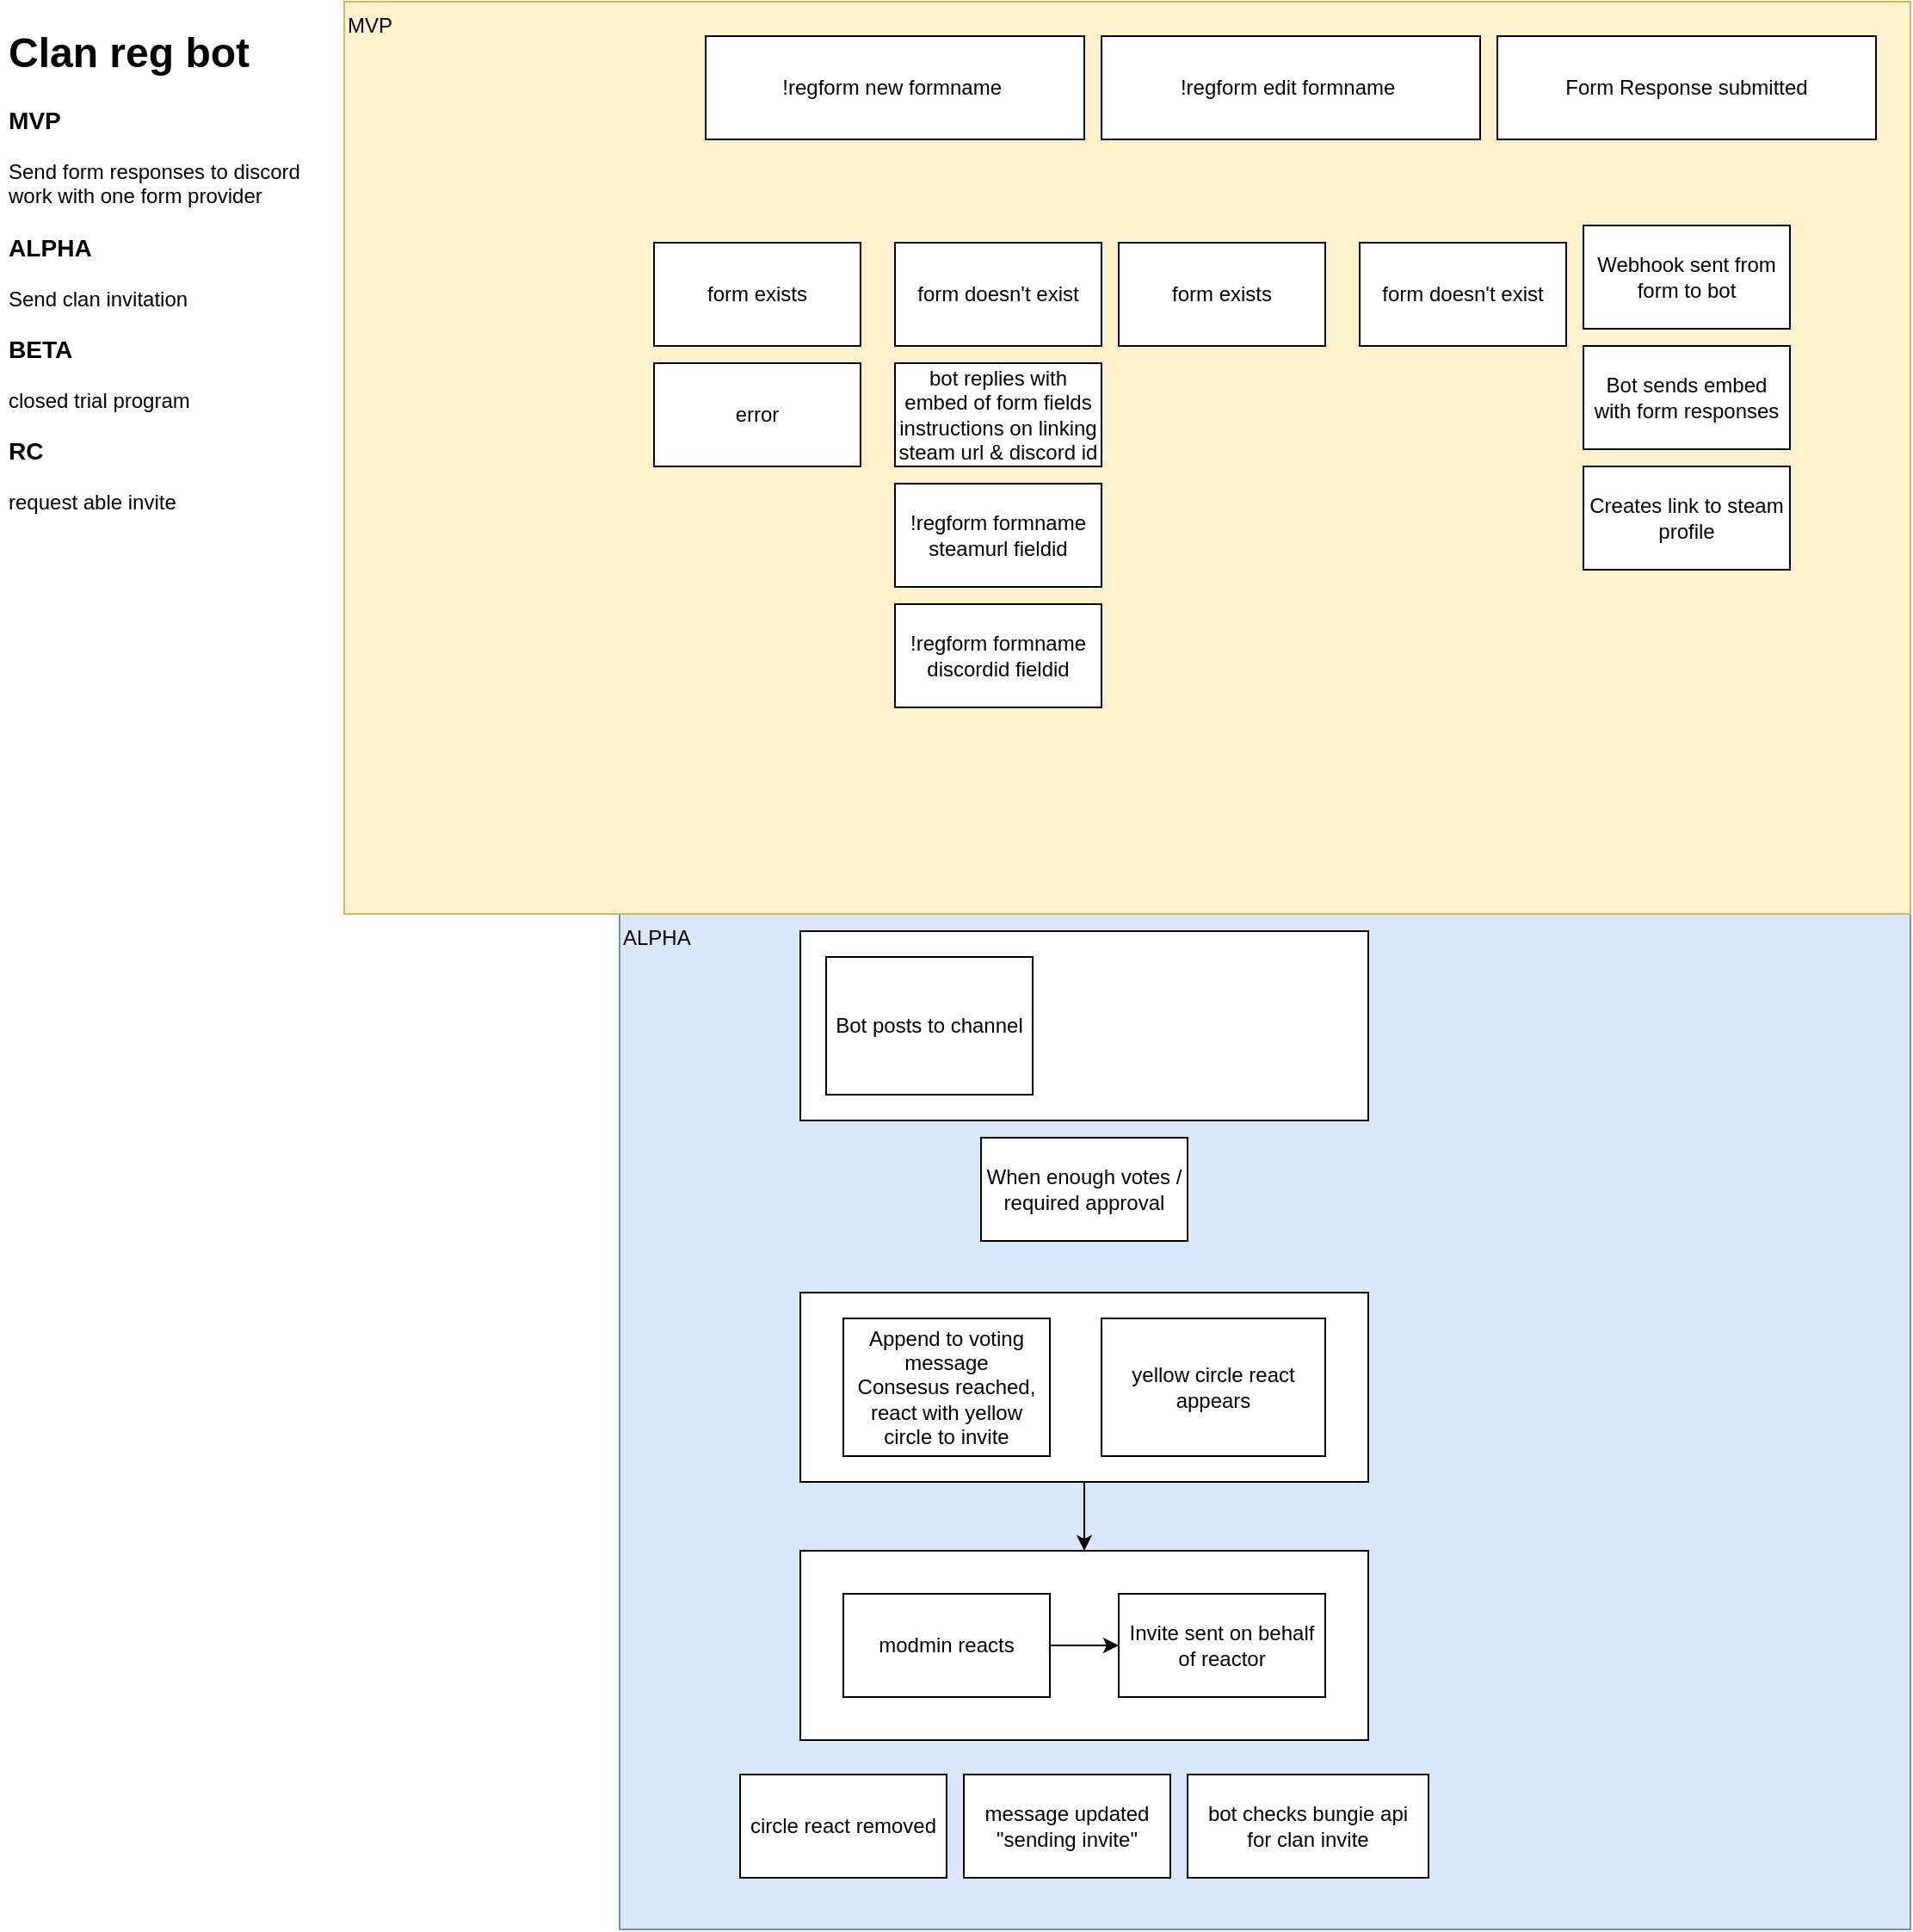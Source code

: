 <mxfile version="14.6.9" type="github">
  <diagram id="RfpNTJ9veeR0UO0Lct0X" name="Page-1">
    <mxGraphModel dx="1172" dy="1154" grid="1" gridSize="10" guides="1" tooltips="1" connect="1" arrows="1" fold="1" page="1" pageScale="1" pageWidth="1654" pageHeight="1169" math="0" shadow="0">
      <root>
        <mxCell id="0" />
        <mxCell id="1" parent="0" />
        <mxCell id="N6XDs_oPTWnc6v9uHJOH-54" value="ALPHA" style="rounded=0;whiteSpace=wrap;html=1;fillColor=#dae8fc;strokeColor=#6c8ebf;align=left;verticalAlign=top;" vertex="1" parent="1">
          <mxGeometry x="890" y="560" width="750" height="590" as="geometry" />
        </mxCell>
        <mxCell id="N6XDs_oPTWnc6v9uHJOH-49" value="" style="rounded=0;whiteSpace=wrap;html=1;" vertex="1" parent="1">
          <mxGeometry x="995" y="930" width="330" height="110" as="geometry" />
        </mxCell>
        <mxCell id="N6XDs_oPTWnc6v9uHJOH-53" style="edgeStyle=none;rounded=0;orthogonalLoop=1;jettySize=auto;html=1;exitX=0.5;exitY=1;exitDx=0;exitDy=0;" edge="1" parent="1" source="N6XDs_oPTWnc6v9uHJOH-46" target="N6XDs_oPTWnc6v9uHJOH-49">
          <mxGeometry relative="1" as="geometry" />
        </mxCell>
        <mxCell id="N6XDs_oPTWnc6v9uHJOH-46" value="" style="rounded=0;whiteSpace=wrap;html=1;" vertex="1" parent="1">
          <mxGeometry x="995" y="780" width="330" height="110" as="geometry" />
        </mxCell>
        <mxCell id="N6XDs_oPTWnc6v9uHJOH-40" value="&lt;h1&gt;Clan reg bot&lt;/h1&gt;&lt;h3&gt;MVP&lt;/h3&gt;&lt;div&gt;Send form responses to discord&lt;/div&gt;&lt;div&gt;work with one form provider&lt;/div&gt;&lt;h3&gt;ALPHA&lt;/h3&gt;&lt;div&gt;Send clan invitation&lt;/div&gt;&lt;div&gt;&lt;h3&gt;BETA&lt;/h3&gt;&lt;/div&gt;&lt;div&gt;closed trial program&lt;/div&gt;&lt;h3&gt;RC&lt;/h3&gt;&lt;div&gt;request able invite&lt;/div&gt;" style="text;html=1;strokeColor=none;fillColor=none;spacing=5;spacingTop=-20;whiteSpace=wrap;overflow=hidden;rounded=0;" vertex="1" parent="1">
          <mxGeometry x="530" y="40" width="190" height="370" as="geometry" />
        </mxCell>
        <mxCell id="N6XDs_oPTWnc6v9uHJOH-41" value="When enough votes / required approval" style="rounded=0;whiteSpace=wrap;html=1;" vertex="1" parent="1">
          <mxGeometry x="1100" y="690" width="120" height="60" as="geometry" />
        </mxCell>
        <mxCell id="N6XDs_oPTWnc6v9uHJOH-42" value="yellow circle react appears" style="rounded=0;whiteSpace=wrap;html=1;" vertex="1" parent="1">
          <mxGeometry x="1170" y="795" width="130" height="80" as="geometry" />
        </mxCell>
        <mxCell id="N6XDs_oPTWnc6v9uHJOH-43" value="Append to voting message&lt;br&gt;Consesus reached, react with yellow circle to invite" style="rounded=0;whiteSpace=wrap;html=1;" vertex="1" parent="1">
          <mxGeometry x="1020" y="795" width="120" height="80" as="geometry" />
        </mxCell>
        <mxCell id="N6XDs_oPTWnc6v9uHJOH-48" style="edgeStyle=none;rounded=0;orthogonalLoop=1;jettySize=auto;html=1;exitX=1;exitY=0.5;exitDx=0;exitDy=0;" edge="1" parent="1" source="N6XDs_oPTWnc6v9uHJOH-44" target="N6XDs_oPTWnc6v9uHJOH-45">
          <mxGeometry relative="1" as="geometry" />
        </mxCell>
        <mxCell id="N6XDs_oPTWnc6v9uHJOH-44" value="modmin reacts" style="rounded=0;whiteSpace=wrap;html=1;" vertex="1" parent="1">
          <mxGeometry x="1020" y="955" width="120" height="60" as="geometry" />
        </mxCell>
        <mxCell id="N6XDs_oPTWnc6v9uHJOH-45" value="Invite sent on behalf of reactor" style="rounded=0;whiteSpace=wrap;html=1;" vertex="1" parent="1">
          <mxGeometry x="1180" y="955" width="120" height="60" as="geometry" />
        </mxCell>
        <mxCell id="N6XDs_oPTWnc6v9uHJOH-47" value="&lt;span style=&quot;font-weight: normal&quot;&gt;bot checks bungie api&lt;br&gt;for clan invite&lt;br&gt;&lt;/span&gt;" style="rounded=0;whiteSpace=wrap;html=1;fontStyle=1" vertex="1" parent="1">
          <mxGeometry x="1220" y="1060" width="140" height="60" as="geometry" />
        </mxCell>
        <mxCell id="N6XDs_oPTWnc6v9uHJOH-50" value="circle react removed" style="rounded=0;whiteSpace=wrap;html=1;" vertex="1" parent="1">
          <mxGeometry x="960" y="1060" width="120" height="60" as="geometry" />
        </mxCell>
        <mxCell id="N6XDs_oPTWnc6v9uHJOH-51" value="message updated&lt;br&gt;&quot;sending invite&quot;" style="rounded=0;whiteSpace=wrap;html=1;" vertex="1" parent="1">
          <mxGeometry x="1090" y="1060" width="120" height="60" as="geometry" />
        </mxCell>
        <mxCell id="N6XDs_oPTWnc6v9uHJOH-55" value="MVP" style="rounded=0;whiteSpace=wrap;html=1;fillColor=#fff2cc;strokeColor=#d6b656;align=left;verticalAlign=top;" vertex="1" parent="1">
          <mxGeometry x="730" y="30" width="910" height="530" as="geometry" />
        </mxCell>
        <mxCell id="N6XDs_oPTWnc6v9uHJOH-56" value="Form Response submitted" style="rounded=0;whiteSpace=wrap;html=1;" vertex="1" parent="1">
          <mxGeometry x="1400" y="50" width="220" height="60" as="geometry" />
        </mxCell>
        <mxCell id="N6XDs_oPTWnc6v9uHJOH-57" value="Webhook sent from form to bot" style="rounded=0;whiteSpace=wrap;html=1;" vertex="1" parent="1">
          <mxGeometry x="1450" y="160" width="120" height="60" as="geometry" />
        </mxCell>
        <mxCell id="N6XDs_oPTWnc6v9uHJOH-58" value="!regform new formname&amp;nbsp;" style="rounded=0;whiteSpace=wrap;html=1;" vertex="1" parent="1">
          <mxGeometry x="940" y="50" width="220" height="60" as="geometry" />
        </mxCell>
        <mxCell id="N6XDs_oPTWnc6v9uHJOH-59" value="!regform formname steamurl fieldid" style="rounded=0;whiteSpace=wrap;html=1;" vertex="1" parent="1">
          <mxGeometry x="1050" y="310" width="120" height="60" as="geometry" />
        </mxCell>
        <mxCell id="N6XDs_oPTWnc6v9uHJOH-62" value="" style="rounded=0;whiteSpace=wrap;html=1;" vertex="1" parent="1">
          <mxGeometry x="995" y="570" width="330" height="110" as="geometry" />
        </mxCell>
        <mxCell id="N6XDs_oPTWnc6v9uHJOH-64" value="form exists" style="rounded=0;whiteSpace=wrap;html=1;" vertex="1" parent="1">
          <mxGeometry x="910" y="170" width="120" height="60" as="geometry" />
        </mxCell>
        <mxCell id="N6XDs_oPTWnc6v9uHJOH-65" value="form doesn&#39;t exist" style="rounded=0;whiteSpace=wrap;html=1;" vertex="1" parent="1">
          <mxGeometry x="1050" y="170" width="120" height="60" as="geometry" />
        </mxCell>
        <mxCell id="N6XDs_oPTWnc6v9uHJOH-66" value="bot replies with embed of form fields&lt;br&gt;instructions on linking steam url &amp;amp; discord id" style="rounded=0;whiteSpace=wrap;html=1;" vertex="1" parent="1">
          <mxGeometry x="1050" y="240" width="120" height="60" as="geometry" />
        </mxCell>
        <mxCell id="N6XDs_oPTWnc6v9uHJOH-67" value="!regform formname discordid fieldid" style="rounded=0;whiteSpace=wrap;html=1;" vertex="1" parent="1">
          <mxGeometry x="1050" y="380" width="120" height="60" as="geometry" />
        </mxCell>
        <mxCell id="N6XDs_oPTWnc6v9uHJOH-68" value="Bot sends embed with form responses" style="rounded=0;whiteSpace=wrap;html=1;" vertex="1" parent="1">
          <mxGeometry x="1450" y="230" width="120" height="60" as="geometry" />
        </mxCell>
        <mxCell id="N6XDs_oPTWnc6v9uHJOH-69" value="Creates link to steam profile" style="rounded=0;whiteSpace=wrap;html=1;" vertex="1" parent="1">
          <mxGeometry x="1450" y="300" width="120" height="60" as="geometry" />
        </mxCell>
        <mxCell id="N6XDs_oPTWnc6v9uHJOH-70" value="Bot posts to channel" style="rounded=0;whiteSpace=wrap;html=1;" vertex="1" parent="1">
          <mxGeometry x="1010" y="585" width="120" height="80" as="geometry" />
        </mxCell>
        <mxCell id="N6XDs_oPTWnc6v9uHJOH-73" value="error" style="rounded=0;whiteSpace=wrap;html=1;" vertex="1" parent="1">
          <mxGeometry x="910" y="240" width="120" height="60" as="geometry" />
        </mxCell>
        <mxCell id="N6XDs_oPTWnc6v9uHJOH-74" value="!regform edit formname&amp;nbsp;" style="rounded=0;whiteSpace=wrap;html=1;" vertex="1" parent="1">
          <mxGeometry x="1170" y="50" width="220" height="60" as="geometry" />
        </mxCell>
        <mxCell id="N6XDs_oPTWnc6v9uHJOH-75" value="form exists" style="rounded=0;whiteSpace=wrap;html=1;" vertex="1" parent="1">
          <mxGeometry x="1180" y="170" width="120" height="60" as="geometry" />
        </mxCell>
        <mxCell id="N6XDs_oPTWnc6v9uHJOH-76" value="form doesn&#39;t exist" style="rounded=0;whiteSpace=wrap;html=1;" vertex="1" parent="1">
          <mxGeometry x="1320" y="170" width="120" height="60" as="geometry" />
        </mxCell>
      </root>
    </mxGraphModel>
  </diagram>
</mxfile>
